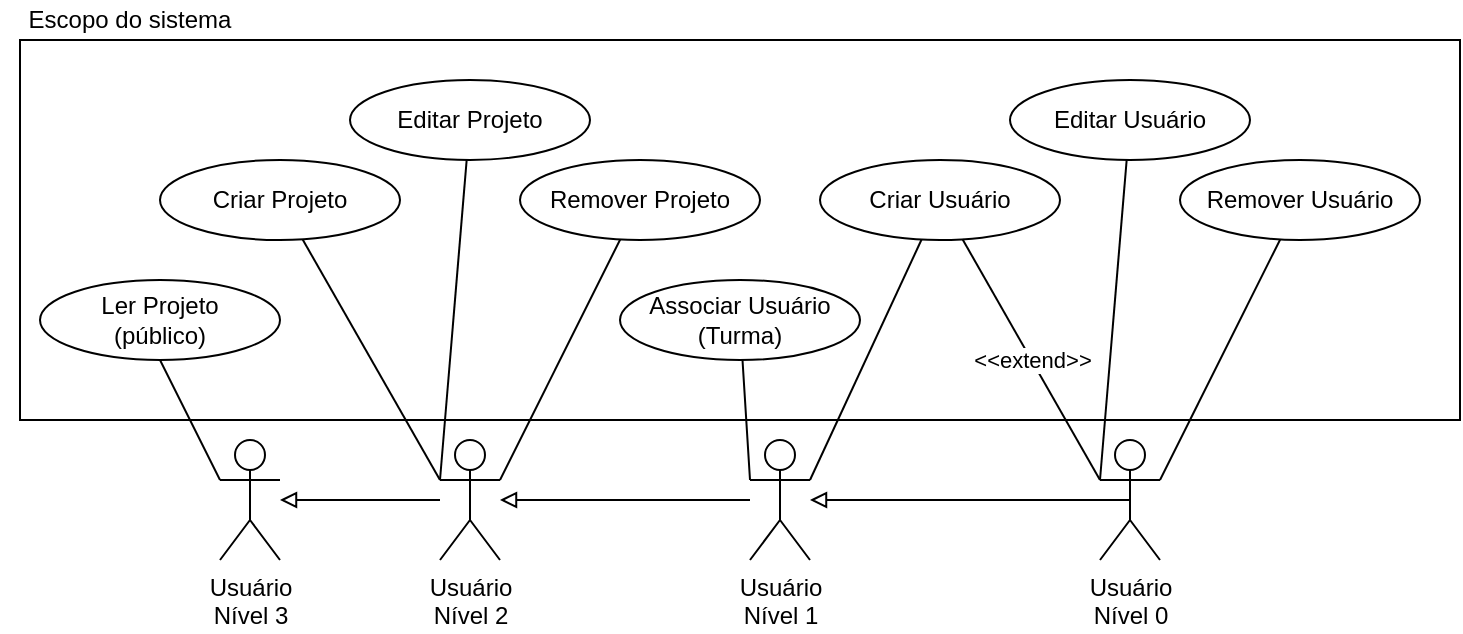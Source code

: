 <mxfile version="12.4.2" type="device" pages="1"><diagram id="XUfn6doX2LwPRJ6bLaXv" name="Page-1"><mxGraphModel dx="786" dy="546" grid="1" gridSize="10" guides="1" tooltips="1" connect="1" arrows="1" fold="1" page="1" pageScale="1" pageWidth="827" pageHeight="1169" math="0" shadow="0"><root><mxCell id="0"/><mxCell id="1" parent="0"/><mxCell id="iGCF6Re5KtriMgHVze1B-33" value="" style="rounded=0;whiteSpace=wrap;html=1;" vertex="1" parent="1"><mxGeometry x="60" y="30" width="720" height="190" as="geometry"/></mxCell><mxCell id="iGCF6Re5KtriMgHVze1B-3" value="" style="edgeStyle=orthogonalEdgeStyle;rounded=0;orthogonalLoop=1;jettySize=auto;html=1;endArrow=none;endFill=0;startArrow=block;startFill=0;" edge="1" parent="1" source="iGCF6Re5KtriMgHVze1B-1" target="iGCF6Re5KtriMgHVze1B-2"><mxGeometry relative="1" as="geometry"/></mxCell><mxCell id="iGCF6Re5KtriMgHVze1B-1" value="Usuário&lt;br&gt;Nível 3" style="shape=umlActor;verticalLabelPosition=bottom;labelBackgroundColor=#ffffff;verticalAlign=top;html=1;outlineConnect=0;" vertex="1" parent="1"><mxGeometry x="160" y="230" width="30" height="60" as="geometry"/></mxCell><mxCell id="iGCF6Re5KtriMgHVze1B-5" value="" style="edgeStyle=orthogonalEdgeStyle;rounded=0;orthogonalLoop=1;jettySize=auto;html=1;endArrow=none;endFill=0;startArrow=block;startFill=0;" edge="1" parent="1" source="iGCF6Re5KtriMgHVze1B-2" target="iGCF6Re5KtriMgHVze1B-4"><mxGeometry relative="1" as="geometry"/></mxCell><mxCell id="iGCF6Re5KtriMgHVze1B-2" value="Usuário&lt;br&gt;Nível 2" style="shape=umlActor;verticalLabelPosition=bottom;labelBackgroundColor=#ffffff;verticalAlign=top;html=1;outlineConnect=0;" vertex="1" parent="1"><mxGeometry x="270" y="230" width="30" height="60" as="geometry"/></mxCell><mxCell id="iGCF6Re5KtriMgHVze1B-7" value="" style="edgeStyle=orthogonalEdgeStyle;rounded=0;orthogonalLoop=1;jettySize=auto;html=1;endArrow=none;endFill=0;startArrow=block;startFill=0;entryX=0.5;entryY=0.5;entryDx=0;entryDy=0;entryPerimeter=0;" edge="1" parent="1" source="iGCF6Re5KtriMgHVze1B-4" target="iGCF6Re5KtriMgHVze1B-26"><mxGeometry relative="1" as="geometry"><mxPoint x="490" y="260" as="targetPoint"/></mxGeometry></mxCell><mxCell id="iGCF6Re5KtriMgHVze1B-4" value="Usuário&lt;br&gt;Nível 1" style="shape=umlActor;verticalLabelPosition=bottom;labelBackgroundColor=#ffffff;verticalAlign=top;html=1;outlineConnect=0;" vertex="1" parent="1"><mxGeometry x="425" y="230" width="30" height="60" as="geometry"/></mxCell><mxCell id="iGCF6Re5KtriMgHVze1B-16" value="Ler Projeto&lt;br&gt;(público)" style="ellipse;whiteSpace=wrap;html=1;" vertex="1" parent="1"><mxGeometry x="70" y="150" width="120" height="40" as="geometry"/></mxCell><mxCell id="iGCF6Re5KtriMgHVze1B-17" value="Criar Projeto" style="ellipse;whiteSpace=wrap;html=1;" vertex="1" parent="1"><mxGeometry x="130" y="90" width="120" height="40" as="geometry"/></mxCell><mxCell id="iGCF6Re5KtriMgHVze1B-19" value="Editar Projeto" style="ellipse;whiteSpace=wrap;html=1;" vertex="1" parent="1"><mxGeometry x="225" y="50" width="120" height="40" as="geometry"/></mxCell><mxCell id="iGCF6Re5KtriMgHVze1B-20" value="Remover Projeto" style="ellipse;whiteSpace=wrap;html=1;" vertex="1" parent="1"><mxGeometry x="310" y="90" width="120" height="40" as="geometry"/></mxCell><mxCell id="iGCF6Re5KtriMgHVze1B-21" value="" style="endArrow=none;html=1;entryX=0;entryY=0.333;entryDx=0;entryDy=0;entryPerimeter=0;exitX=0.5;exitY=1;exitDx=0;exitDy=0;" edge="1" parent="1" source="iGCF6Re5KtriMgHVze1B-16" target="iGCF6Re5KtriMgHVze1B-1"><mxGeometry width="50" height="50" relative="1" as="geometry"><mxPoint x="70" y="390" as="sourcePoint"/><mxPoint x="120" y="340" as="targetPoint"/></mxGeometry></mxCell><mxCell id="iGCF6Re5KtriMgHVze1B-22" value="" style="endArrow=none;html=1;entryX=0;entryY=0.333;entryDx=0;entryDy=0;entryPerimeter=0;" edge="1" parent="1" source="iGCF6Re5KtriMgHVze1B-17" target="iGCF6Re5KtriMgHVze1B-2"><mxGeometry width="50" height="50" relative="1" as="geometry"><mxPoint x="70" y="390" as="sourcePoint"/><mxPoint x="120" y="340" as="targetPoint"/></mxGeometry></mxCell><mxCell id="iGCF6Re5KtriMgHVze1B-23" value="" style="endArrow=none;html=1;exitX=0;exitY=0.333;exitDx=0;exitDy=0;exitPerimeter=0;" edge="1" parent="1" source="iGCF6Re5KtriMgHVze1B-2" target="iGCF6Re5KtriMgHVze1B-19"><mxGeometry width="50" height="50" relative="1" as="geometry"><mxPoint x="230" y="340" as="sourcePoint"/><mxPoint x="120" y="340" as="targetPoint"/></mxGeometry></mxCell><mxCell id="iGCF6Re5KtriMgHVze1B-24" value="" style="endArrow=none;html=1;exitX=1;exitY=0.333;exitDx=0;exitDy=0;exitPerimeter=0;" edge="1" parent="1" source="iGCF6Re5KtriMgHVze1B-2" target="iGCF6Re5KtriMgHVze1B-20"><mxGeometry width="50" height="50" relative="1" as="geometry"><mxPoint x="70" y="460" as="sourcePoint"/><mxPoint x="120" y="410" as="targetPoint"/></mxGeometry></mxCell><mxCell id="iGCF6Re5KtriMgHVze1B-26" value="Usuário&lt;br&gt;Nível 0" style="shape=umlActor;verticalLabelPosition=bottom;labelBackgroundColor=#ffffff;verticalAlign=top;html=1;outlineConnect=0;" vertex="1" parent="1"><mxGeometry x="600" y="230" width="30" height="60" as="geometry"/></mxCell><mxCell id="iGCF6Re5KtriMgHVze1B-27" value="Criar Usuário" style="ellipse;whiteSpace=wrap;html=1;" vertex="1" parent="1"><mxGeometry x="460" y="90" width="120" height="40" as="geometry"/></mxCell><mxCell id="iGCF6Re5KtriMgHVze1B-28" value="Editar Usuário" style="ellipse;whiteSpace=wrap;html=1;" vertex="1" parent="1"><mxGeometry x="555" y="50" width="120" height="40" as="geometry"/></mxCell><mxCell id="iGCF6Re5KtriMgHVze1B-29" value="Remover Usuário" style="ellipse;whiteSpace=wrap;html=1;" vertex="1" parent="1"><mxGeometry x="640" y="90" width="120" height="40" as="geometry"/></mxCell><mxCell id="iGCF6Re5KtriMgHVze1B-30" value="&amp;lt;&amp;lt;extend&amp;gt;&amp;gt;" style="endArrow=none;html=1;entryX=0;entryY=0.333;entryDx=0;entryDy=0;entryPerimeter=0;" edge="1" parent="1" source="iGCF6Re5KtriMgHVze1B-27" target="iGCF6Re5KtriMgHVze1B-26"><mxGeometry width="50" height="50" relative="1" as="geometry"><mxPoint x="410" y="380" as="sourcePoint"/><mxPoint x="460" y="330" as="targetPoint"/></mxGeometry></mxCell><mxCell id="iGCF6Re5KtriMgHVze1B-31" value="" style="endArrow=none;html=1;exitX=0;exitY=0.333;exitDx=0;exitDy=0;exitPerimeter=0;" edge="1" parent="1" source="iGCF6Re5KtriMgHVze1B-26" target="iGCF6Re5KtriMgHVze1B-28"><mxGeometry width="50" height="50" relative="1" as="geometry"><mxPoint x="570" y="330" as="sourcePoint"/><mxPoint x="460" y="330" as="targetPoint"/></mxGeometry></mxCell><mxCell id="iGCF6Re5KtriMgHVze1B-32" value="" style="endArrow=none;html=1;exitX=1;exitY=0.333;exitDx=0;exitDy=0;exitPerimeter=0;" edge="1" parent="1" source="iGCF6Re5KtriMgHVze1B-26" target="iGCF6Re5KtriMgHVze1B-29"><mxGeometry width="50" height="50" relative="1" as="geometry"><mxPoint x="410" y="450" as="sourcePoint"/><mxPoint x="460" y="400" as="targetPoint"/></mxGeometry></mxCell><mxCell id="iGCF6Re5KtriMgHVze1B-34" value="" style="endArrow=none;html=1;exitX=0;exitY=0.333;exitDx=0;exitDy=0;exitPerimeter=0;" edge="1" parent="1" source="iGCF6Re5KtriMgHVze1B-4" target="iGCF6Re5KtriMgHVze1B-35"><mxGeometry width="50" height="50" relative="1" as="geometry"><mxPoint x="60" y="390" as="sourcePoint"/><mxPoint x="270" y="400" as="targetPoint"/></mxGeometry></mxCell><mxCell id="iGCF6Re5KtriMgHVze1B-35" value="Associar Usuário&lt;br&gt;(Turma)" style="ellipse;whiteSpace=wrap;html=1;" vertex="1" parent="1"><mxGeometry x="360" y="150" width="120" height="40" as="geometry"/></mxCell><mxCell id="iGCF6Re5KtriMgHVze1B-36" value="Escopo do sistema" style="text;html=1;strokeColor=none;fillColor=none;align=center;verticalAlign=middle;whiteSpace=wrap;rounded=0;" vertex="1" parent="1"><mxGeometry x="50" y="10" width="130" height="20" as="geometry"/></mxCell><mxCell id="iGCF6Re5KtriMgHVze1B-41" value="" style="endArrow=none;html=1;entryX=1;entryY=0.333;entryDx=0;entryDy=0;entryPerimeter=0;" edge="1" parent="1" source="iGCF6Re5KtriMgHVze1B-27" target="iGCF6Re5KtriMgHVze1B-4"><mxGeometry width="50" height="50" relative="1" as="geometry"><mxPoint x="50" y="390" as="sourcePoint"/><mxPoint x="100" y="340" as="targetPoint"/></mxGeometry></mxCell></root></mxGraphModel></diagram></mxfile>
